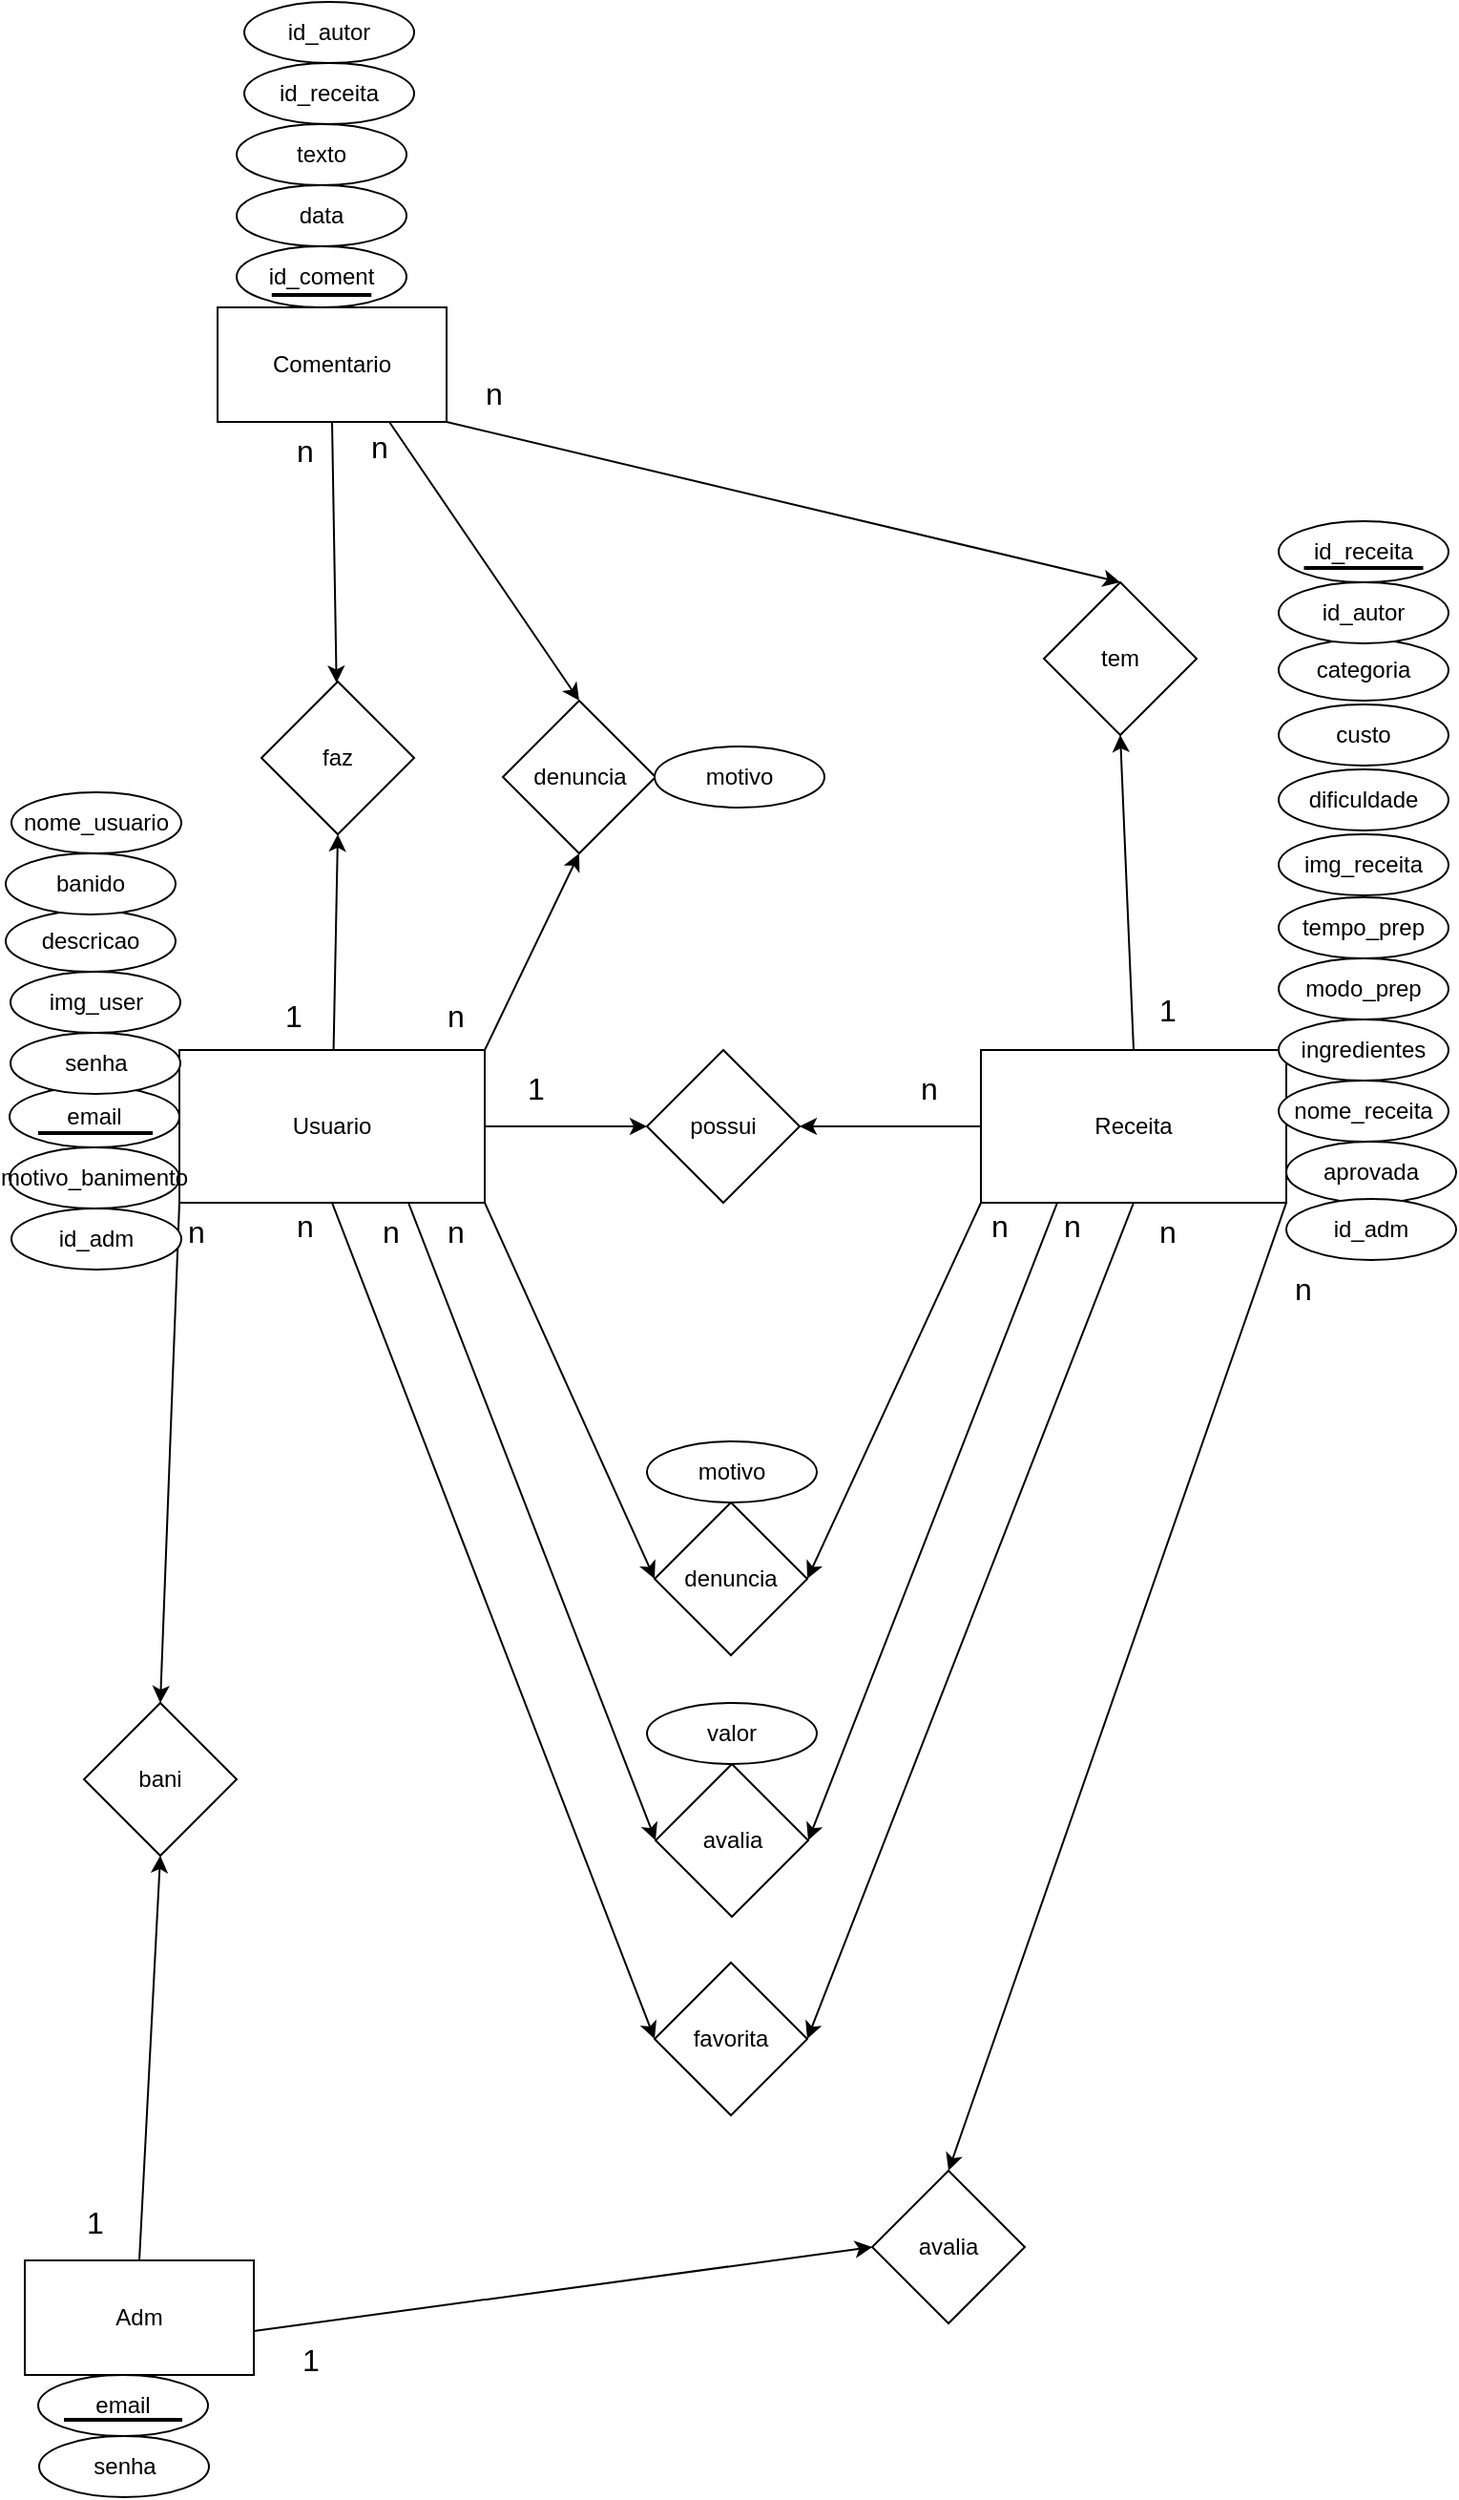 <mxfile version="24.7.7">
  <diagram name="Página-1" id="sxU9SJG41bKWfpLmoG5H">
    <mxGraphModel dx="1635" dy="1824" grid="0" gridSize="10" guides="1" tooltips="1" connect="1" arrows="1" fold="1" page="0" pageScale="1" pageWidth="827" pageHeight="1169" background="none" math="0" shadow="0">
      <root>
        <mxCell id="0" />
        <mxCell id="1" parent="0" />
        <mxCell id="43odRK-0mdBbsiGqXCdP-1" style="edgeStyle=none;rounded=0;orthogonalLoop=1;jettySize=auto;html=1;exitX=1;exitY=0.5;exitDx=0;exitDy=0;entryX=0;entryY=0.5;entryDx=0;entryDy=0;" parent="1" source="B3-qdWBrj49GYKGrcbh7-1" target="B3-qdWBrj49GYKGrcbh7-6" edge="1">
          <mxGeometry relative="1" as="geometry" />
        </mxCell>
        <mxCell id="43odRK-0mdBbsiGqXCdP-6" style="edgeStyle=none;rounded=0;orthogonalLoop=1;jettySize=auto;html=1;exitX=1;exitY=1;exitDx=0;exitDy=0;entryX=0;entryY=0.5;entryDx=0;entryDy=0;" parent="1" source="B3-qdWBrj49GYKGrcbh7-1" target="43odRK-0mdBbsiGqXCdP-3" edge="1">
          <mxGeometry relative="1" as="geometry" />
        </mxCell>
        <mxCell id="43odRK-0mdBbsiGqXCdP-15" style="edgeStyle=none;rounded=0;orthogonalLoop=1;jettySize=auto;html=1;exitX=0.75;exitY=1;exitDx=0;exitDy=0;entryX=0;entryY=0.5;entryDx=0;entryDy=0;" parent="1" source="B3-qdWBrj49GYKGrcbh7-1" target="43odRK-0mdBbsiGqXCdP-13" edge="1">
          <mxGeometry relative="1" as="geometry" />
        </mxCell>
        <mxCell id="43odRK-0mdBbsiGqXCdP-22" style="edgeStyle=none;rounded=0;orthogonalLoop=1;jettySize=auto;html=1;exitX=0.5;exitY=1;exitDx=0;exitDy=0;entryX=0;entryY=0.5;entryDx=0;entryDy=0;" parent="1" source="B3-qdWBrj49GYKGrcbh7-1" target="43odRK-0mdBbsiGqXCdP-19" edge="1">
          <mxGeometry relative="1" as="geometry" />
        </mxCell>
        <mxCell id="43odRK-0mdBbsiGqXCdP-27" style="edgeStyle=none;rounded=0;orthogonalLoop=1;jettySize=auto;html=1;exitX=0;exitY=1;exitDx=0;exitDy=0;entryX=0.5;entryY=0;entryDx=0;entryDy=0;" parent="1" source="B3-qdWBrj49GYKGrcbh7-1" target="43odRK-0mdBbsiGqXCdP-26" edge="1">
          <mxGeometry relative="1" as="geometry" />
        </mxCell>
        <mxCell id="43odRK-0mdBbsiGqXCdP-41" style="edgeStyle=none;rounded=0;orthogonalLoop=1;jettySize=auto;html=1;entryX=0.5;entryY=1;entryDx=0;entryDy=0;" parent="1" source="B3-qdWBrj49GYKGrcbh7-1" target="43odRK-0mdBbsiGqXCdP-40" edge="1">
          <mxGeometry relative="1" as="geometry" />
        </mxCell>
        <mxCell id="43odRK-0mdBbsiGqXCdP-52" style="edgeStyle=none;rounded=0;orthogonalLoop=1;jettySize=auto;html=1;exitX=1;exitY=0;exitDx=0;exitDy=0;entryX=0.5;entryY=1;entryDx=0;entryDy=0;" parent="1" source="B3-qdWBrj49GYKGrcbh7-1" target="43odRK-0mdBbsiGqXCdP-51" edge="1">
          <mxGeometry relative="1" as="geometry" />
        </mxCell>
        <mxCell id="B3-qdWBrj49GYKGrcbh7-1" value="Usuario" style="rounded=0;whiteSpace=wrap;html=1;" parent="1" vertex="1">
          <mxGeometry x="-96" y="-276" width="160" height="80" as="geometry" />
        </mxCell>
        <mxCell id="43odRK-0mdBbsiGqXCdP-2" style="edgeStyle=none;rounded=0;orthogonalLoop=1;jettySize=auto;html=1;exitX=0;exitY=0.5;exitDx=0;exitDy=0;" parent="1" source="B3-qdWBrj49GYKGrcbh7-2" target="B3-qdWBrj49GYKGrcbh7-6" edge="1">
          <mxGeometry relative="1" as="geometry" />
        </mxCell>
        <mxCell id="43odRK-0mdBbsiGqXCdP-7" style="edgeStyle=none;rounded=0;orthogonalLoop=1;jettySize=auto;html=1;exitX=0;exitY=1;exitDx=0;exitDy=0;entryX=1;entryY=0.5;entryDx=0;entryDy=0;" parent="1" source="B3-qdWBrj49GYKGrcbh7-2" target="43odRK-0mdBbsiGqXCdP-3" edge="1">
          <mxGeometry relative="1" as="geometry" />
        </mxCell>
        <mxCell id="43odRK-0mdBbsiGqXCdP-16" style="edgeStyle=none;rounded=0;orthogonalLoop=1;jettySize=auto;html=1;exitX=0.25;exitY=1;exitDx=0;exitDy=0;entryX=1;entryY=0.5;entryDx=0;entryDy=0;" parent="1" source="B3-qdWBrj49GYKGrcbh7-2" target="43odRK-0mdBbsiGqXCdP-13" edge="1">
          <mxGeometry relative="1" as="geometry" />
        </mxCell>
        <mxCell id="43odRK-0mdBbsiGqXCdP-21" style="edgeStyle=none;rounded=0;orthogonalLoop=1;jettySize=auto;html=1;exitX=0.5;exitY=1;exitDx=0;exitDy=0;entryX=1;entryY=0.5;entryDx=0;entryDy=0;" parent="1" source="B3-qdWBrj49GYKGrcbh7-2" target="43odRK-0mdBbsiGqXCdP-19" edge="1">
          <mxGeometry relative="1" as="geometry" />
        </mxCell>
        <mxCell id="43odRK-0mdBbsiGqXCdP-34" style="edgeStyle=none;rounded=0;orthogonalLoop=1;jettySize=auto;html=1;exitX=1;exitY=1;exitDx=0;exitDy=0;entryX=0.5;entryY=0;entryDx=0;entryDy=0;" parent="1" source="B3-qdWBrj49GYKGrcbh7-2" target="43odRK-0mdBbsiGqXCdP-35" edge="1">
          <mxGeometry relative="1" as="geometry">
            <mxPoint x="323" y="305" as="targetPoint" />
          </mxGeometry>
        </mxCell>
        <mxCell id="43odRK-0mdBbsiGqXCdP-46" style="edgeStyle=none;rounded=0;orthogonalLoop=1;jettySize=auto;html=1;exitX=0.5;exitY=0;exitDx=0;exitDy=0;entryX=0.5;entryY=1;entryDx=0;entryDy=0;" parent="1" source="B3-qdWBrj49GYKGrcbh7-2" target="43odRK-0mdBbsiGqXCdP-45" edge="1">
          <mxGeometry relative="1" as="geometry" />
        </mxCell>
        <mxCell id="B3-qdWBrj49GYKGrcbh7-2" value="Receita" style="rounded=0;whiteSpace=wrap;html=1;" parent="1" vertex="1">
          <mxGeometry x="324" y="-276" width="160" height="80" as="geometry" />
        </mxCell>
        <mxCell id="B3-qdWBrj49GYKGrcbh7-6" value="possui" style="rhombus;whiteSpace=wrap;html=1;" parent="1" vertex="1">
          <mxGeometry x="149" y="-276" width="80" height="80" as="geometry" />
        </mxCell>
        <mxCell id="B3-qdWBrj49GYKGrcbh7-7" value="1" style="text;strokeColor=none;fillColor=none;html=1;align=center;verticalAlign=middle;whiteSpace=wrap;rounded=0;fontSize=16;" parent="1" vertex="1">
          <mxGeometry x="61" y="-271" width="60" height="30" as="geometry" />
        </mxCell>
        <mxCell id="B3-qdWBrj49GYKGrcbh7-8" value="n" style="text;strokeColor=none;fillColor=none;html=1;align=center;verticalAlign=middle;whiteSpace=wrap;rounded=0;fontSize=16;" parent="1" vertex="1">
          <mxGeometry x="267" y="-271" width="60" height="30" as="geometry" />
        </mxCell>
        <mxCell id="43odRK-0mdBbsiGqXCdP-3" value="denuncia" style="rhombus;whiteSpace=wrap;html=1;" parent="1" vertex="1">
          <mxGeometry x="153" y="-39" width="80" height="80" as="geometry" />
        </mxCell>
        <mxCell id="43odRK-0mdBbsiGqXCdP-4" value="n" style="text;strokeColor=none;fillColor=none;html=1;align=center;verticalAlign=middle;whiteSpace=wrap;rounded=0;fontSize=16;" parent="1" vertex="1">
          <mxGeometry x="304" y="-199" width="60" height="30" as="geometry" />
        </mxCell>
        <mxCell id="43odRK-0mdBbsiGqXCdP-5" value="n" style="text;strokeColor=none;fillColor=none;html=1;align=center;verticalAlign=middle;whiteSpace=wrap;rounded=0;fontSize=16;" parent="1" vertex="1">
          <mxGeometry x="19" y="-196" width="60" height="30" as="geometry" />
        </mxCell>
        <mxCell id="43odRK-0mdBbsiGqXCdP-37" style="edgeStyle=none;rounded=0;orthogonalLoop=1;jettySize=auto;html=1;exitX=0.5;exitY=0;exitDx=0;exitDy=0;entryX=0.5;entryY=1;entryDx=0;entryDy=0;" parent="1" source="43odRK-0mdBbsiGqXCdP-9" target="43odRK-0mdBbsiGqXCdP-26" edge="1">
          <mxGeometry relative="1" as="geometry" />
        </mxCell>
        <mxCell id="43odRK-0mdBbsiGqXCdP-9" value="Adm" style="whiteSpace=wrap;html=1;" parent="1" vertex="1">
          <mxGeometry x="-177" y="358" width="120" height="60" as="geometry" />
        </mxCell>
        <mxCell id="43odRK-0mdBbsiGqXCdP-42" style="edgeStyle=none;rounded=0;orthogonalLoop=1;jettySize=auto;html=1;exitX=0.5;exitY=1;exitDx=0;exitDy=0;" parent="1" source="43odRK-0mdBbsiGqXCdP-11" target="43odRK-0mdBbsiGqXCdP-40" edge="1">
          <mxGeometry relative="1" as="geometry" />
        </mxCell>
        <mxCell id="43odRK-0mdBbsiGqXCdP-48" style="edgeStyle=none;rounded=0;orthogonalLoop=1;jettySize=auto;html=1;exitX=1;exitY=1;exitDx=0;exitDy=0;entryX=0.5;entryY=0;entryDx=0;entryDy=0;" parent="1" source="43odRK-0mdBbsiGqXCdP-11" target="43odRK-0mdBbsiGqXCdP-45" edge="1">
          <mxGeometry relative="1" as="geometry" />
        </mxCell>
        <mxCell id="43odRK-0mdBbsiGqXCdP-53" style="edgeStyle=none;rounded=0;orthogonalLoop=1;jettySize=auto;html=1;exitX=0.75;exitY=1;exitDx=0;exitDy=0;entryX=0.5;entryY=0;entryDx=0;entryDy=0;" parent="1" source="43odRK-0mdBbsiGqXCdP-11" target="43odRK-0mdBbsiGqXCdP-51" edge="1">
          <mxGeometry relative="1" as="geometry" />
        </mxCell>
        <mxCell id="43odRK-0mdBbsiGqXCdP-11" value="Comentario" style="whiteSpace=wrap;html=1;" parent="1" vertex="1">
          <mxGeometry x="-76" y="-665" width="120" height="60" as="geometry" />
        </mxCell>
        <mxCell id="43odRK-0mdBbsiGqXCdP-12" value="motivo" style="ellipse;whiteSpace=wrap;html=1;" parent="1" vertex="1">
          <mxGeometry x="149" y="-71" width="89" height="32" as="geometry" />
        </mxCell>
        <mxCell id="43odRK-0mdBbsiGqXCdP-13" value="avalia" style="rhombus;whiteSpace=wrap;html=1;" parent="1" vertex="1">
          <mxGeometry x="153.5" y="98" width="80" height="80" as="geometry" />
        </mxCell>
        <mxCell id="43odRK-0mdBbsiGqXCdP-14" value="valor" style="ellipse;whiteSpace=wrap;html=1;" parent="1" vertex="1">
          <mxGeometry x="149" y="66" width="89" height="32" as="geometry" />
        </mxCell>
        <mxCell id="43odRK-0mdBbsiGqXCdP-17" value="n" style="text;strokeColor=none;fillColor=none;html=1;align=center;verticalAlign=middle;whiteSpace=wrap;rounded=0;fontSize=16;" parent="1" vertex="1">
          <mxGeometry x="342" y="-199" width="60" height="30" as="geometry" />
        </mxCell>
        <mxCell id="43odRK-0mdBbsiGqXCdP-18" value="n" style="text;strokeColor=none;fillColor=none;html=1;align=center;verticalAlign=middle;whiteSpace=wrap;rounded=0;fontSize=16;" parent="1" vertex="1">
          <mxGeometry x="-15" y="-196" width="60" height="30" as="geometry" />
        </mxCell>
        <mxCell id="43odRK-0mdBbsiGqXCdP-19" value="favorita" style="rhombus;whiteSpace=wrap;html=1;" parent="1" vertex="1">
          <mxGeometry x="153" y="202" width="80" height="80" as="geometry" />
        </mxCell>
        <mxCell id="43odRK-0mdBbsiGqXCdP-23" value="n" style="text;strokeColor=none;fillColor=none;html=1;align=center;verticalAlign=middle;whiteSpace=wrap;rounded=0;fontSize=16;" parent="1" vertex="1">
          <mxGeometry x="-60" y="-199" width="60" height="30" as="geometry" />
        </mxCell>
        <mxCell id="43odRK-0mdBbsiGqXCdP-24" value="n" style="text;strokeColor=none;fillColor=none;html=1;align=center;verticalAlign=middle;whiteSpace=wrap;rounded=0;fontSize=16;" parent="1" vertex="1">
          <mxGeometry x="392" y="-196" width="60" height="30" as="geometry" />
        </mxCell>
        <mxCell id="43odRK-0mdBbsiGqXCdP-26" value="bani" style="rhombus;whiteSpace=wrap;html=1;" parent="1" vertex="1">
          <mxGeometry x="-146" y="66" width="80" height="80" as="geometry" />
        </mxCell>
        <mxCell id="43odRK-0mdBbsiGqXCdP-29" value="n" style="text;strokeColor=none;fillColor=none;html=1;align=center;verticalAlign=middle;whiteSpace=wrap;rounded=0;fontSize=16;" parent="1" vertex="1">
          <mxGeometry x="-117" y="-196" width="60" height="30" as="geometry" />
        </mxCell>
        <mxCell id="43odRK-0mdBbsiGqXCdP-30" value="1" style="text;strokeColor=none;fillColor=none;html=1;align=center;verticalAlign=middle;whiteSpace=wrap;rounded=0;fontSize=16;" parent="1" vertex="1">
          <mxGeometry x="-170" y="323" width="60" height="30" as="geometry" />
        </mxCell>
        <mxCell id="43odRK-0mdBbsiGqXCdP-36" style="edgeStyle=none;rounded=0;orthogonalLoop=1;jettySize=auto;html=1;exitX=0;exitY=0;exitDx=0;exitDy=0;entryX=0;entryY=0.5;entryDx=0;entryDy=0;" parent="1" source="43odRK-0mdBbsiGqXCdP-32" target="43odRK-0mdBbsiGqXCdP-35" edge="1">
          <mxGeometry relative="1" as="geometry" />
        </mxCell>
        <mxCell id="43odRK-0mdBbsiGqXCdP-32" value="1" style="text;strokeColor=none;fillColor=none;html=1;align=center;verticalAlign=middle;whiteSpace=wrap;rounded=0;fontSize=16;" parent="1" vertex="1">
          <mxGeometry x="-57" y="395" width="60" height="30" as="geometry" />
        </mxCell>
        <mxCell id="43odRK-0mdBbsiGqXCdP-33" value="n" style="text;strokeColor=none;fillColor=none;html=1;align=center;verticalAlign=middle;whiteSpace=wrap;rounded=0;fontSize=16;" parent="1" vertex="1">
          <mxGeometry x="463" y="-166" width="60" height="30" as="geometry" />
        </mxCell>
        <mxCell id="43odRK-0mdBbsiGqXCdP-35" value="avalia" style="rhombus;whiteSpace=wrap;html=1;" parent="1" vertex="1">
          <mxGeometry x="267" y="311" width="80" height="80" as="geometry" />
        </mxCell>
        <mxCell id="43odRK-0mdBbsiGqXCdP-38" value="motivo_banimento" style="ellipse;whiteSpace=wrap;html=1;" parent="1" vertex="1">
          <mxGeometry x="-185" y="-225" width="89" height="32" as="geometry" />
        </mxCell>
        <mxCell id="43odRK-0mdBbsiGqXCdP-39" value="aprovada" style="ellipse;whiteSpace=wrap;html=1;" parent="1" vertex="1">
          <mxGeometry x="484" y="-228" width="89" height="32" as="geometry" />
        </mxCell>
        <mxCell id="43odRK-0mdBbsiGqXCdP-40" value="faz" style="rhombus;whiteSpace=wrap;html=1;" parent="1" vertex="1">
          <mxGeometry x="-53" y="-469" width="80" height="80" as="geometry" />
        </mxCell>
        <mxCell id="43odRK-0mdBbsiGqXCdP-43" value="n" style="text;strokeColor=none;fillColor=none;html=1;align=center;verticalAlign=middle;whiteSpace=wrap;rounded=0;fontSize=16;" parent="1" vertex="1">
          <mxGeometry x="-60" y="-605" width="60" height="30" as="geometry" />
        </mxCell>
        <mxCell id="43odRK-0mdBbsiGqXCdP-44" value="1" style="text;strokeColor=none;fillColor=none;html=1;align=center;verticalAlign=middle;whiteSpace=wrap;rounded=0;fontSize=16;" parent="1" vertex="1">
          <mxGeometry x="-66" y="-309" width="60" height="30" as="geometry" />
        </mxCell>
        <mxCell id="43odRK-0mdBbsiGqXCdP-45" value="tem" style="rhombus;whiteSpace=wrap;html=1;" parent="1" vertex="1">
          <mxGeometry x="357" y="-521" width="80" height="80" as="geometry" />
        </mxCell>
        <mxCell id="43odRK-0mdBbsiGqXCdP-49" value="n" style="text;strokeColor=none;fillColor=none;html=1;align=center;verticalAlign=middle;whiteSpace=wrap;rounded=0;fontSize=16;" parent="1" vertex="1">
          <mxGeometry x="39" y="-635" width="60" height="30" as="geometry" />
        </mxCell>
        <mxCell id="43odRK-0mdBbsiGqXCdP-50" value="1" style="text;strokeColor=none;fillColor=none;html=1;align=center;verticalAlign=middle;whiteSpace=wrap;rounded=0;fontSize=16;" parent="1" vertex="1">
          <mxGeometry x="392" y="-312" width="60" height="30" as="geometry" />
        </mxCell>
        <mxCell id="43odRK-0mdBbsiGqXCdP-51" value="denuncia" style="rhombus;whiteSpace=wrap;html=1;" parent="1" vertex="1">
          <mxGeometry x="73.5" y="-459" width="80" height="80" as="geometry" />
        </mxCell>
        <mxCell id="43odRK-0mdBbsiGqXCdP-56" value="n" style="text;strokeColor=none;fillColor=none;html=1;align=center;verticalAlign=middle;whiteSpace=wrap;rounded=0;fontSize=16;" parent="1" vertex="1">
          <mxGeometry x="-21" y="-607" width="60" height="30" as="geometry" />
        </mxCell>
        <mxCell id="43odRK-0mdBbsiGqXCdP-57" value="n" style="text;strokeColor=none;fillColor=none;html=1;align=center;verticalAlign=middle;whiteSpace=wrap;rounded=0;fontSize=16;" parent="1" vertex="1">
          <mxGeometry x="19" y="-309" width="60" height="30" as="geometry" />
        </mxCell>
        <mxCell id="43odRK-0mdBbsiGqXCdP-58" value="motivo" style="ellipse;whiteSpace=wrap;html=1;" parent="1" vertex="1">
          <mxGeometry x="153" y="-435" width="89" height="32" as="geometry" />
        </mxCell>
        <mxCell id="TMZTi5Sb_ULH1aG7cWoS-1" value="nome_receita" style="ellipse;whiteSpace=wrap;html=1;" parent="1" vertex="1">
          <mxGeometry x="480" y="-260" width="89" height="32" as="geometry" />
        </mxCell>
        <mxCell id="TMZTi5Sb_ULH1aG7cWoS-2" value="ingredientes" style="ellipse;whiteSpace=wrap;html=1;" parent="1" vertex="1">
          <mxGeometry x="480" y="-292" width="89" height="32" as="geometry" />
        </mxCell>
        <mxCell id="TMZTi5Sb_ULH1aG7cWoS-3" value="modo_prep" style="ellipse;whiteSpace=wrap;html=1;" parent="1" vertex="1">
          <mxGeometry x="480" y="-324" width="89" height="32" as="geometry" />
        </mxCell>
        <mxCell id="TMZTi5Sb_ULH1aG7cWoS-4" value="tempo_prep" style="ellipse;whiteSpace=wrap;html=1;" parent="1" vertex="1">
          <mxGeometry x="480" y="-356" width="89" height="32" as="geometry" />
        </mxCell>
        <mxCell id="TMZTi5Sb_ULH1aG7cWoS-5" value="img_receita" style="ellipse;whiteSpace=wrap;html=1;" parent="1" vertex="1">
          <mxGeometry x="480" y="-389" width="89" height="32" as="geometry" />
        </mxCell>
        <mxCell id="TMZTi5Sb_ULH1aG7cWoS-6" value="dificuldade" style="ellipse;whiteSpace=wrap;html=1;" parent="1" vertex="1">
          <mxGeometry x="480" y="-423" width="89" height="32" as="geometry" />
        </mxCell>
        <mxCell id="TMZTi5Sb_ULH1aG7cWoS-7" value="custo" style="ellipse;whiteSpace=wrap;html=1;" parent="1" vertex="1">
          <mxGeometry x="480" y="-457" width="89" height="32" as="geometry" />
        </mxCell>
        <mxCell id="TMZTi5Sb_ULH1aG7cWoS-8" value="categoria" style="ellipse;whiteSpace=wrap;html=1;" parent="1" vertex="1">
          <mxGeometry x="480" y="-491" width="89" height="32" as="geometry" />
        </mxCell>
        <mxCell id="TMZTi5Sb_ULH1aG7cWoS-9" value="id_receita" style="ellipse;whiteSpace=wrap;html=1;" parent="1" vertex="1">
          <mxGeometry x="480" y="-553" width="89" height="32" as="geometry" />
        </mxCell>
        <mxCell id="TMZTi5Sb_ULH1aG7cWoS-10" value="id_autor" style="ellipse;whiteSpace=wrap;html=1;" parent="1" vertex="1">
          <mxGeometry x="480" y="-521" width="89" height="32" as="geometry" />
        </mxCell>
        <mxCell id="TMZTi5Sb_ULH1aG7cWoS-12" value="" style="whiteSpace=wrap;html=1;" parent="1" vertex="1">
          <mxGeometry x="493.75" y="-529" width="61.5" height="1" as="geometry" />
        </mxCell>
        <mxCell id="TMZTi5Sb_ULH1aG7cWoS-13" value="email" style="ellipse;whiteSpace=wrap;html=1;" parent="1" vertex="1">
          <mxGeometry x="-185" y="-257" width="89" height="32" as="geometry" />
        </mxCell>
        <mxCell id="TMZTi5Sb_ULH1aG7cWoS-14" value="" style="rounded=0;whiteSpace=wrap;html=1;" parent="1" vertex="1">
          <mxGeometry x="-169.5" y="-233" width="59" height="1" as="geometry" />
        </mxCell>
        <mxCell id="TMZTi5Sb_ULH1aG7cWoS-15" value="senha" style="ellipse;whiteSpace=wrap;html=1;" parent="1" vertex="1">
          <mxGeometry x="-184.5" y="-285" width="89" height="32" as="geometry" />
        </mxCell>
        <mxCell id="TMZTi5Sb_ULH1aG7cWoS-16" value="img_user" style="ellipse;whiteSpace=wrap;html=1;" parent="1" vertex="1">
          <mxGeometry x="-184.5" y="-317" width="89" height="32" as="geometry" />
        </mxCell>
        <mxCell id="TMZTi5Sb_ULH1aG7cWoS-17" value="descricao" style="ellipse;whiteSpace=wrap;html=1;" parent="1" vertex="1">
          <mxGeometry x="-187" y="-349" width="89" height="32" as="geometry" />
        </mxCell>
        <mxCell id="TMZTi5Sb_ULH1aG7cWoS-18" value="banido" style="ellipse;whiteSpace=wrap;html=1;" parent="1" vertex="1">
          <mxGeometry x="-187" y="-379" width="89" height="32" as="geometry" />
        </mxCell>
        <mxCell id="TMZTi5Sb_ULH1aG7cWoS-21" value="email" style="ellipse;whiteSpace=wrap;html=1;" parent="1" vertex="1">
          <mxGeometry x="-170" y="418" width="89" height="32" as="geometry" />
        </mxCell>
        <mxCell id="TMZTi5Sb_ULH1aG7cWoS-22" value="senha" style="ellipse;whiteSpace=wrap;html=1;" parent="1" vertex="1">
          <mxGeometry x="-169.5" y="450" width="89" height="32" as="geometry" />
        </mxCell>
        <mxCell id="TMZTi5Sb_ULH1aG7cWoS-23" value="" style="whiteSpace=wrap;html=1;" parent="1" vertex="1">
          <mxGeometry x="-156" y="441" width="61" height="1" as="geometry" />
        </mxCell>
        <mxCell id="TMZTi5Sb_ULH1aG7cWoS-25" value="id_coment" style="ellipse;whiteSpace=wrap;html=1;" parent="1" vertex="1">
          <mxGeometry x="-66" y="-697" width="89" height="32" as="geometry" />
        </mxCell>
        <mxCell id="TMZTi5Sb_ULH1aG7cWoS-26" value="texto" style="ellipse;whiteSpace=wrap;html=1;" parent="1" vertex="1">
          <mxGeometry x="-65.99" y="-761" width="89" height="32" as="geometry" />
        </mxCell>
        <mxCell id="TMZTi5Sb_ULH1aG7cWoS-27" value="" style="whiteSpace=wrap;html=1;" parent="1" vertex="1">
          <mxGeometry x="-47.12" y="-672" width="51.25" height="1" as="geometry" />
        </mxCell>
        <mxCell id="5dQmtvNFmUMM3Hl9lPjz-2" value="data" style="ellipse;whiteSpace=wrap;html=1;" vertex="1" parent="1">
          <mxGeometry x="-65.99" y="-729" width="89" height="32" as="geometry" />
        </mxCell>
        <mxCell id="5dQmtvNFmUMM3Hl9lPjz-3" value="id_adm" style="ellipse;whiteSpace=wrap;html=1;" vertex="1" parent="1">
          <mxGeometry x="484" y="-198" width="89" height="32" as="geometry" />
        </mxCell>
        <mxCell id="5dQmtvNFmUMM3Hl9lPjz-4" value="id_adm" style="ellipse;whiteSpace=wrap;html=1;" vertex="1" parent="1">
          <mxGeometry x="-184" y="-193" width="89" height="32" as="geometry" />
        </mxCell>
        <mxCell id="5dQmtvNFmUMM3Hl9lPjz-5" value="id_receita" style="ellipse;whiteSpace=wrap;html=1;" vertex="1" parent="1">
          <mxGeometry x="-62" y="-793" width="89" height="32" as="geometry" />
        </mxCell>
        <mxCell id="5dQmtvNFmUMM3Hl9lPjz-6" value="id_autor" style="ellipse;whiteSpace=wrap;html=1;" vertex="1" parent="1">
          <mxGeometry x="-62" y="-825" width="89" height="32" as="geometry" />
        </mxCell>
        <mxCell id="5dQmtvNFmUMM3Hl9lPjz-7" value="nome_usuario" style="ellipse;whiteSpace=wrap;html=1;" vertex="1" parent="1">
          <mxGeometry x="-184" y="-411" width="89" height="32" as="geometry" />
        </mxCell>
      </root>
    </mxGraphModel>
  </diagram>
</mxfile>
